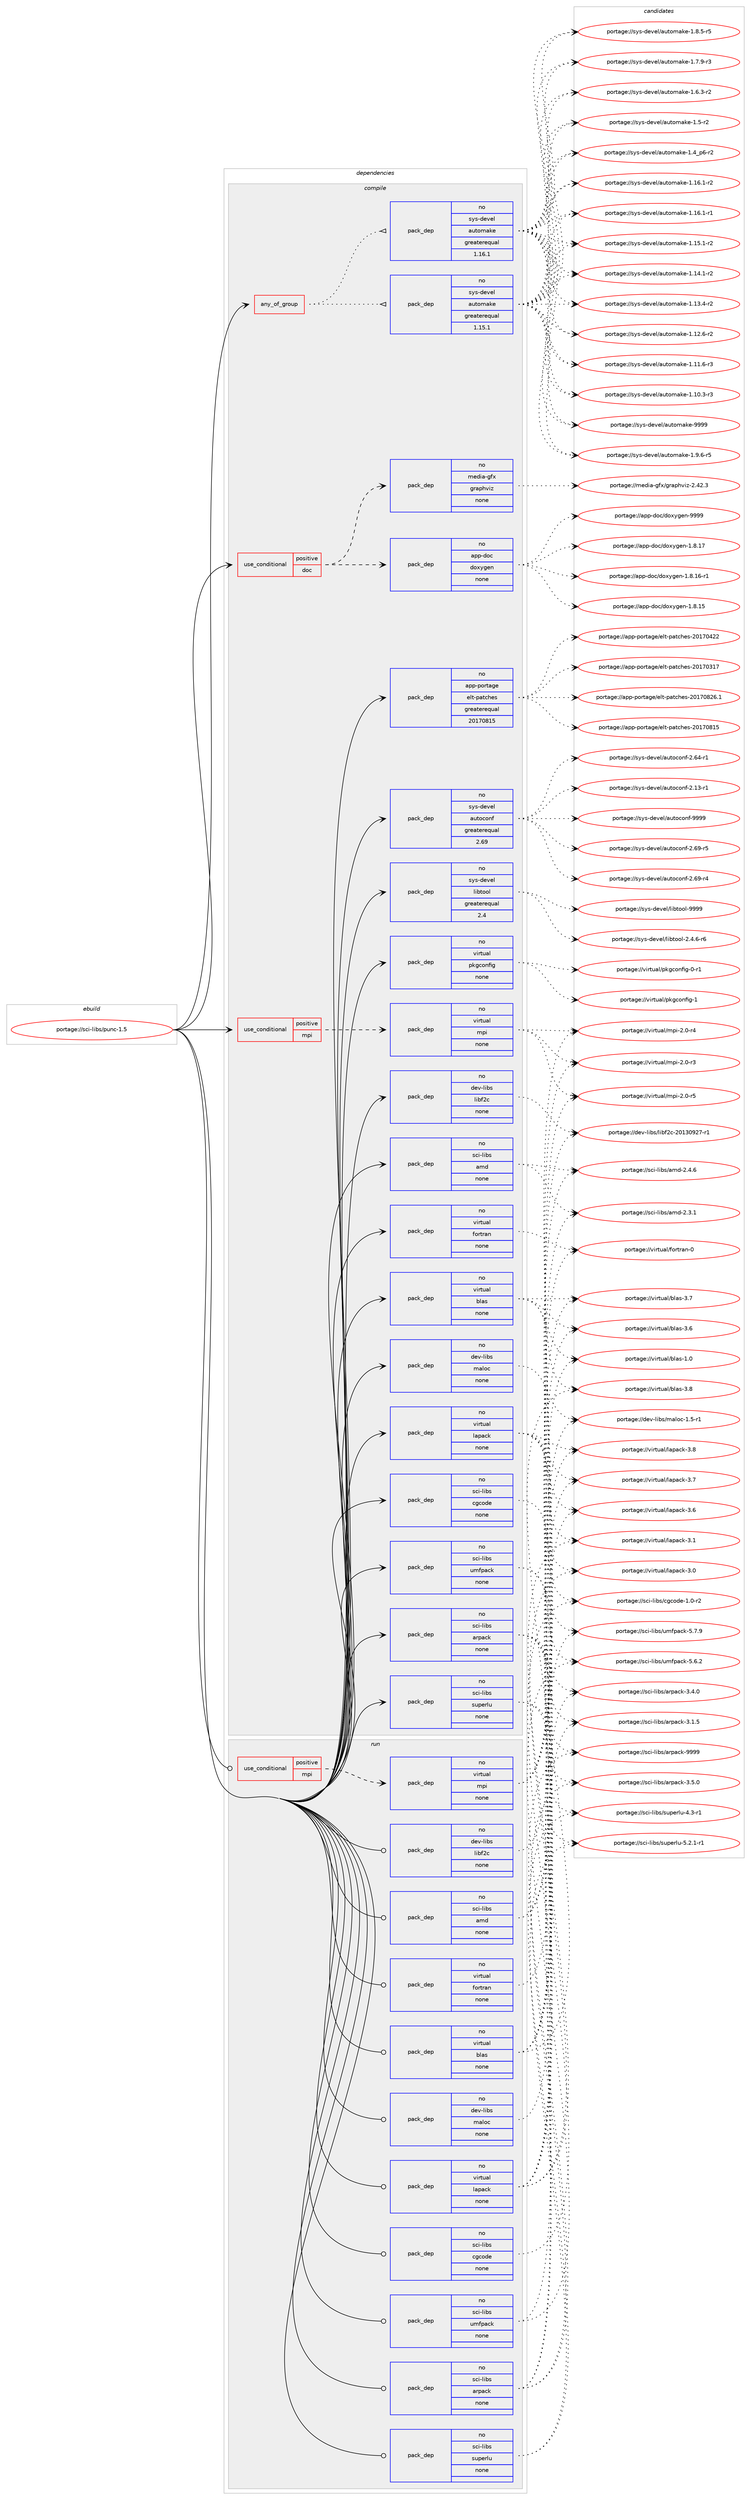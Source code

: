 digraph prolog {

# *************
# Graph options
# *************

newrank=true;
concentrate=true;
compound=true;
graph [rankdir=LR,fontname=Helvetica,fontsize=10,ranksep=1.5];#, ranksep=2.5, nodesep=0.2];
edge  [arrowhead=vee];
node  [fontname=Helvetica,fontsize=10];

# **********
# The ebuild
# **********

subgraph cluster_leftcol {
color=gray;
rank=same;
label=<<i>ebuild</i>>;
id [label="portage://sci-libs/punc-1.5", color=red, width=4, href="../sci-libs/punc-1.5.svg"];
}

# ****************
# The dependencies
# ****************

subgraph cluster_midcol {
color=gray;
label=<<i>dependencies</i>>;
subgraph cluster_compile {
fillcolor="#eeeeee";
style=filled;
label=<<i>compile</i>>;
subgraph any563 {
dependency23834 [label=<<TABLE BORDER="0" CELLBORDER="1" CELLSPACING="0" CELLPADDING="4"><TR><TD CELLPADDING="10">any_of_group</TD></TR></TABLE>>, shape=none, color=red];subgraph pack19268 {
dependency23835 [label=<<TABLE BORDER="0" CELLBORDER="1" CELLSPACING="0" CELLPADDING="4" WIDTH="220"><TR><TD ROWSPAN="6" CELLPADDING="30">pack_dep</TD></TR><TR><TD WIDTH="110">no</TD></TR><TR><TD>sys-devel</TD></TR><TR><TD>automake</TD></TR><TR><TD>greaterequal</TD></TR><TR><TD>1.16.1</TD></TR></TABLE>>, shape=none, color=blue];
}
dependency23834:e -> dependency23835:w [weight=20,style="dotted",arrowhead="oinv"];
subgraph pack19269 {
dependency23836 [label=<<TABLE BORDER="0" CELLBORDER="1" CELLSPACING="0" CELLPADDING="4" WIDTH="220"><TR><TD ROWSPAN="6" CELLPADDING="30">pack_dep</TD></TR><TR><TD WIDTH="110">no</TD></TR><TR><TD>sys-devel</TD></TR><TR><TD>automake</TD></TR><TR><TD>greaterequal</TD></TR><TR><TD>1.15.1</TD></TR></TABLE>>, shape=none, color=blue];
}
dependency23834:e -> dependency23836:w [weight=20,style="dotted",arrowhead="oinv"];
}
id:e -> dependency23834:w [weight=20,style="solid",arrowhead="vee"];
subgraph cond4001 {
dependency23837 [label=<<TABLE BORDER="0" CELLBORDER="1" CELLSPACING="0" CELLPADDING="4"><TR><TD ROWSPAN="3" CELLPADDING="10">use_conditional</TD></TR><TR><TD>positive</TD></TR><TR><TD>doc</TD></TR></TABLE>>, shape=none, color=red];
subgraph pack19270 {
dependency23838 [label=<<TABLE BORDER="0" CELLBORDER="1" CELLSPACING="0" CELLPADDING="4" WIDTH="220"><TR><TD ROWSPAN="6" CELLPADDING="30">pack_dep</TD></TR><TR><TD WIDTH="110">no</TD></TR><TR><TD>media-gfx</TD></TR><TR><TD>graphviz</TD></TR><TR><TD>none</TD></TR><TR><TD></TD></TR></TABLE>>, shape=none, color=blue];
}
dependency23837:e -> dependency23838:w [weight=20,style="dashed",arrowhead="vee"];
subgraph pack19271 {
dependency23839 [label=<<TABLE BORDER="0" CELLBORDER="1" CELLSPACING="0" CELLPADDING="4" WIDTH="220"><TR><TD ROWSPAN="6" CELLPADDING="30">pack_dep</TD></TR><TR><TD WIDTH="110">no</TD></TR><TR><TD>app-doc</TD></TR><TR><TD>doxygen</TD></TR><TR><TD>none</TD></TR><TR><TD></TD></TR></TABLE>>, shape=none, color=blue];
}
dependency23837:e -> dependency23839:w [weight=20,style="dashed",arrowhead="vee"];
}
id:e -> dependency23837:w [weight=20,style="solid",arrowhead="vee"];
subgraph cond4002 {
dependency23840 [label=<<TABLE BORDER="0" CELLBORDER="1" CELLSPACING="0" CELLPADDING="4"><TR><TD ROWSPAN="3" CELLPADDING="10">use_conditional</TD></TR><TR><TD>positive</TD></TR><TR><TD>mpi</TD></TR></TABLE>>, shape=none, color=red];
subgraph pack19272 {
dependency23841 [label=<<TABLE BORDER="0" CELLBORDER="1" CELLSPACING="0" CELLPADDING="4" WIDTH="220"><TR><TD ROWSPAN="6" CELLPADDING="30">pack_dep</TD></TR><TR><TD WIDTH="110">no</TD></TR><TR><TD>virtual</TD></TR><TR><TD>mpi</TD></TR><TR><TD>none</TD></TR><TR><TD></TD></TR></TABLE>>, shape=none, color=blue];
}
dependency23840:e -> dependency23841:w [weight=20,style="dashed",arrowhead="vee"];
}
id:e -> dependency23840:w [weight=20,style="solid",arrowhead="vee"];
subgraph pack19273 {
dependency23842 [label=<<TABLE BORDER="0" CELLBORDER="1" CELLSPACING="0" CELLPADDING="4" WIDTH="220"><TR><TD ROWSPAN="6" CELLPADDING="30">pack_dep</TD></TR><TR><TD WIDTH="110">no</TD></TR><TR><TD>app-portage</TD></TR><TR><TD>elt-patches</TD></TR><TR><TD>greaterequal</TD></TR><TR><TD>20170815</TD></TR></TABLE>>, shape=none, color=blue];
}
id:e -> dependency23842:w [weight=20,style="solid",arrowhead="vee"];
subgraph pack19274 {
dependency23843 [label=<<TABLE BORDER="0" CELLBORDER="1" CELLSPACING="0" CELLPADDING="4" WIDTH="220"><TR><TD ROWSPAN="6" CELLPADDING="30">pack_dep</TD></TR><TR><TD WIDTH="110">no</TD></TR><TR><TD>dev-libs</TD></TR><TR><TD>libf2c</TD></TR><TR><TD>none</TD></TR><TR><TD></TD></TR></TABLE>>, shape=none, color=blue];
}
id:e -> dependency23843:w [weight=20,style="solid",arrowhead="vee"];
subgraph pack19275 {
dependency23844 [label=<<TABLE BORDER="0" CELLBORDER="1" CELLSPACING="0" CELLPADDING="4" WIDTH="220"><TR><TD ROWSPAN="6" CELLPADDING="30">pack_dep</TD></TR><TR><TD WIDTH="110">no</TD></TR><TR><TD>dev-libs</TD></TR><TR><TD>maloc</TD></TR><TR><TD>none</TD></TR><TR><TD></TD></TR></TABLE>>, shape=none, color=blue];
}
id:e -> dependency23844:w [weight=20,style="solid",arrowhead="vee"];
subgraph pack19276 {
dependency23845 [label=<<TABLE BORDER="0" CELLBORDER="1" CELLSPACING="0" CELLPADDING="4" WIDTH="220"><TR><TD ROWSPAN="6" CELLPADDING="30">pack_dep</TD></TR><TR><TD WIDTH="110">no</TD></TR><TR><TD>sci-libs</TD></TR><TR><TD>amd</TD></TR><TR><TD>none</TD></TR><TR><TD></TD></TR></TABLE>>, shape=none, color=blue];
}
id:e -> dependency23845:w [weight=20,style="solid",arrowhead="vee"];
subgraph pack19277 {
dependency23846 [label=<<TABLE BORDER="0" CELLBORDER="1" CELLSPACING="0" CELLPADDING="4" WIDTH="220"><TR><TD ROWSPAN="6" CELLPADDING="30">pack_dep</TD></TR><TR><TD WIDTH="110">no</TD></TR><TR><TD>sci-libs</TD></TR><TR><TD>arpack</TD></TR><TR><TD>none</TD></TR><TR><TD></TD></TR></TABLE>>, shape=none, color=blue];
}
id:e -> dependency23846:w [weight=20,style="solid",arrowhead="vee"];
subgraph pack19278 {
dependency23847 [label=<<TABLE BORDER="0" CELLBORDER="1" CELLSPACING="0" CELLPADDING="4" WIDTH="220"><TR><TD ROWSPAN="6" CELLPADDING="30">pack_dep</TD></TR><TR><TD WIDTH="110">no</TD></TR><TR><TD>sci-libs</TD></TR><TR><TD>cgcode</TD></TR><TR><TD>none</TD></TR><TR><TD></TD></TR></TABLE>>, shape=none, color=blue];
}
id:e -> dependency23847:w [weight=20,style="solid",arrowhead="vee"];
subgraph pack19279 {
dependency23848 [label=<<TABLE BORDER="0" CELLBORDER="1" CELLSPACING="0" CELLPADDING="4" WIDTH="220"><TR><TD ROWSPAN="6" CELLPADDING="30">pack_dep</TD></TR><TR><TD WIDTH="110">no</TD></TR><TR><TD>sci-libs</TD></TR><TR><TD>superlu</TD></TR><TR><TD>none</TD></TR><TR><TD></TD></TR></TABLE>>, shape=none, color=blue];
}
id:e -> dependency23848:w [weight=20,style="solid",arrowhead="vee"];
subgraph pack19280 {
dependency23849 [label=<<TABLE BORDER="0" CELLBORDER="1" CELLSPACING="0" CELLPADDING="4" WIDTH="220"><TR><TD ROWSPAN="6" CELLPADDING="30">pack_dep</TD></TR><TR><TD WIDTH="110">no</TD></TR><TR><TD>sci-libs</TD></TR><TR><TD>umfpack</TD></TR><TR><TD>none</TD></TR><TR><TD></TD></TR></TABLE>>, shape=none, color=blue];
}
id:e -> dependency23849:w [weight=20,style="solid",arrowhead="vee"];
subgraph pack19281 {
dependency23850 [label=<<TABLE BORDER="0" CELLBORDER="1" CELLSPACING="0" CELLPADDING="4" WIDTH="220"><TR><TD ROWSPAN="6" CELLPADDING="30">pack_dep</TD></TR><TR><TD WIDTH="110">no</TD></TR><TR><TD>sys-devel</TD></TR><TR><TD>autoconf</TD></TR><TR><TD>greaterequal</TD></TR><TR><TD>2.69</TD></TR></TABLE>>, shape=none, color=blue];
}
id:e -> dependency23850:w [weight=20,style="solid",arrowhead="vee"];
subgraph pack19282 {
dependency23851 [label=<<TABLE BORDER="0" CELLBORDER="1" CELLSPACING="0" CELLPADDING="4" WIDTH="220"><TR><TD ROWSPAN="6" CELLPADDING="30">pack_dep</TD></TR><TR><TD WIDTH="110">no</TD></TR><TR><TD>sys-devel</TD></TR><TR><TD>libtool</TD></TR><TR><TD>greaterequal</TD></TR><TR><TD>2.4</TD></TR></TABLE>>, shape=none, color=blue];
}
id:e -> dependency23851:w [weight=20,style="solid",arrowhead="vee"];
subgraph pack19283 {
dependency23852 [label=<<TABLE BORDER="0" CELLBORDER="1" CELLSPACING="0" CELLPADDING="4" WIDTH="220"><TR><TD ROWSPAN="6" CELLPADDING="30">pack_dep</TD></TR><TR><TD WIDTH="110">no</TD></TR><TR><TD>virtual</TD></TR><TR><TD>blas</TD></TR><TR><TD>none</TD></TR><TR><TD></TD></TR></TABLE>>, shape=none, color=blue];
}
id:e -> dependency23852:w [weight=20,style="solid",arrowhead="vee"];
subgraph pack19284 {
dependency23853 [label=<<TABLE BORDER="0" CELLBORDER="1" CELLSPACING="0" CELLPADDING="4" WIDTH="220"><TR><TD ROWSPAN="6" CELLPADDING="30">pack_dep</TD></TR><TR><TD WIDTH="110">no</TD></TR><TR><TD>virtual</TD></TR><TR><TD>fortran</TD></TR><TR><TD>none</TD></TR><TR><TD></TD></TR></TABLE>>, shape=none, color=blue];
}
id:e -> dependency23853:w [weight=20,style="solid",arrowhead="vee"];
subgraph pack19285 {
dependency23854 [label=<<TABLE BORDER="0" CELLBORDER="1" CELLSPACING="0" CELLPADDING="4" WIDTH="220"><TR><TD ROWSPAN="6" CELLPADDING="30">pack_dep</TD></TR><TR><TD WIDTH="110">no</TD></TR><TR><TD>virtual</TD></TR><TR><TD>lapack</TD></TR><TR><TD>none</TD></TR><TR><TD></TD></TR></TABLE>>, shape=none, color=blue];
}
id:e -> dependency23854:w [weight=20,style="solid",arrowhead="vee"];
subgraph pack19286 {
dependency23855 [label=<<TABLE BORDER="0" CELLBORDER="1" CELLSPACING="0" CELLPADDING="4" WIDTH="220"><TR><TD ROWSPAN="6" CELLPADDING="30">pack_dep</TD></TR><TR><TD WIDTH="110">no</TD></TR><TR><TD>virtual</TD></TR><TR><TD>pkgconfig</TD></TR><TR><TD>none</TD></TR><TR><TD></TD></TR></TABLE>>, shape=none, color=blue];
}
id:e -> dependency23855:w [weight=20,style="solid",arrowhead="vee"];
}
subgraph cluster_compileandrun {
fillcolor="#eeeeee";
style=filled;
label=<<i>compile and run</i>>;
}
subgraph cluster_run {
fillcolor="#eeeeee";
style=filled;
label=<<i>run</i>>;
subgraph cond4003 {
dependency23856 [label=<<TABLE BORDER="0" CELLBORDER="1" CELLSPACING="0" CELLPADDING="4"><TR><TD ROWSPAN="3" CELLPADDING="10">use_conditional</TD></TR><TR><TD>positive</TD></TR><TR><TD>mpi</TD></TR></TABLE>>, shape=none, color=red];
subgraph pack19287 {
dependency23857 [label=<<TABLE BORDER="0" CELLBORDER="1" CELLSPACING="0" CELLPADDING="4" WIDTH="220"><TR><TD ROWSPAN="6" CELLPADDING="30">pack_dep</TD></TR><TR><TD WIDTH="110">no</TD></TR><TR><TD>virtual</TD></TR><TR><TD>mpi</TD></TR><TR><TD>none</TD></TR><TR><TD></TD></TR></TABLE>>, shape=none, color=blue];
}
dependency23856:e -> dependency23857:w [weight=20,style="dashed",arrowhead="vee"];
}
id:e -> dependency23856:w [weight=20,style="solid",arrowhead="odot"];
subgraph pack19288 {
dependency23858 [label=<<TABLE BORDER="0" CELLBORDER="1" CELLSPACING="0" CELLPADDING="4" WIDTH="220"><TR><TD ROWSPAN="6" CELLPADDING="30">pack_dep</TD></TR><TR><TD WIDTH="110">no</TD></TR><TR><TD>dev-libs</TD></TR><TR><TD>libf2c</TD></TR><TR><TD>none</TD></TR><TR><TD></TD></TR></TABLE>>, shape=none, color=blue];
}
id:e -> dependency23858:w [weight=20,style="solid",arrowhead="odot"];
subgraph pack19289 {
dependency23859 [label=<<TABLE BORDER="0" CELLBORDER="1" CELLSPACING="0" CELLPADDING="4" WIDTH="220"><TR><TD ROWSPAN="6" CELLPADDING="30">pack_dep</TD></TR><TR><TD WIDTH="110">no</TD></TR><TR><TD>dev-libs</TD></TR><TR><TD>maloc</TD></TR><TR><TD>none</TD></TR><TR><TD></TD></TR></TABLE>>, shape=none, color=blue];
}
id:e -> dependency23859:w [weight=20,style="solid",arrowhead="odot"];
subgraph pack19290 {
dependency23860 [label=<<TABLE BORDER="0" CELLBORDER="1" CELLSPACING="0" CELLPADDING="4" WIDTH="220"><TR><TD ROWSPAN="6" CELLPADDING="30">pack_dep</TD></TR><TR><TD WIDTH="110">no</TD></TR><TR><TD>sci-libs</TD></TR><TR><TD>amd</TD></TR><TR><TD>none</TD></TR><TR><TD></TD></TR></TABLE>>, shape=none, color=blue];
}
id:e -> dependency23860:w [weight=20,style="solid",arrowhead="odot"];
subgraph pack19291 {
dependency23861 [label=<<TABLE BORDER="0" CELLBORDER="1" CELLSPACING="0" CELLPADDING="4" WIDTH="220"><TR><TD ROWSPAN="6" CELLPADDING="30">pack_dep</TD></TR><TR><TD WIDTH="110">no</TD></TR><TR><TD>sci-libs</TD></TR><TR><TD>arpack</TD></TR><TR><TD>none</TD></TR><TR><TD></TD></TR></TABLE>>, shape=none, color=blue];
}
id:e -> dependency23861:w [weight=20,style="solid",arrowhead="odot"];
subgraph pack19292 {
dependency23862 [label=<<TABLE BORDER="0" CELLBORDER="1" CELLSPACING="0" CELLPADDING="4" WIDTH="220"><TR><TD ROWSPAN="6" CELLPADDING="30">pack_dep</TD></TR><TR><TD WIDTH="110">no</TD></TR><TR><TD>sci-libs</TD></TR><TR><TD>cgcode</TD></TR><TR><TD>none</TD></TR><TR><TD></TD></TR></TABLE>>, shape=none, color=blue];
}
id:e -> dependency23862:w [weight=20,style="solid",arrowhead="odot"];
subgraph pack19293 {
dependency23863 [label=<<TABLE BORDER="0" CELLBORDER="1" CELLSPACING="0" CELLPADDING="4" WIDTH="220"><TR><TD ROWSPAN="6" CELLPADDING="30">pack_dep</TD></TR><TR><TD WIDTH="110">no</TD></TR><TR><TD>sci-libs</TD></TR><TR><TD>superlu</TD></TR><TR><TD>none</TD></TR><TR><TD></TD></TR></TABLE>>, shape=none, color=blue];
}
id:e -> dependency23863:w [weight=20,style="solid",arrowhead="odot"];
subgraph pack19294 {
dependency23864 [label=<<TABLE BORDER="0" CELLBORDER="1" CELLSPACING="0" CELLPADDING="4" WIDTH="220"><TR><TD ROWSPAN="6" CELLPADDING="30">pack_dep</TD></TR><TR><TD WIDTH="110">no</TD></TR><TR><TD>sci-libs</TD></TR><TR><TD>umfpack</TD></TR><TR><TD>none</TD></TR><TR><TD></TD></TR></TABLE>>, shape=none, color=blue];
}
id:e -> dependency23864:w [weight=20,style="solid",arrowhead="odot"];
subgraph pack19295 {
dependency23865 [label=<<TABLE BORDER="0" CELLBORDER="1" CELLSPACING="0" CELLPADDING="4" WIDTH="220"><TR><TD ROWSPAN="6" CELLPADDING="30">pack_dep</TD></TR><TR><TD WIDTH="110">no</TD></TR><TR><TD>virtual</TD></TR><TR><TD>blas</TD></TR><TR><TD>none</TD></TR><TR><TD></TD></TR></TABLE>>, shape=none, color=blue];
}
id:e -> dependency23865:w [weight=20,style="solid",arrowhead="odot"];
subgraph pack19296 {
dependency23866 [label=<<TABLE BORDER="0" CELLBORDER="1" CELLSPACING="0" CELLPADDING="4" WIDTH="220"><TR><TD ROWSPAN="6" CELLPADDING="30">pack_dep</TD></TR><TR><TD WIDTH="110">no</TD></TR><TR><TD>virtual</TD></TR><TR><TD>fortran</TD></TR><TR><TD>none</TD></TR><TR><TD></TD></TR></TABLE>>, shape=none, color=blue];
}
id:e -> dependency23866:w [weight=20,style="solid",arrowhead="odot"];
subgraph pack19297 {
dependency23867 [label=<<TABLE BORDER="0" CELLBORDER="1" CELLSPACING="0" CELLPADDING="4" WIDTH="220"><TR><TD ROWSPAN="6" CELLPADDING="30">pack_dep</TD></TR><TR><TD WIDTH="110">no</TD></TR><TR><TD>virtual</TD></TR><TR><TD>lapack</TD></TR><TR><TD>none</TD></TR><TR><TD></TD></TR></TABLE>>, shape=none, color=blue];
}
id:e -> dependency23867:w [weight=20,style="solid",arrowhead="odot"];
}
}

# **************
# The candidates
# **************

subgraph cluster_choices {
rank=same;
color=gray;
label=<<i>candidates</i>>;

subgraph choice19268 {
color=black;
nodesep=1;
choice115121115451001011181011084797117116111109971071014557575757 [label="portage://sys-devel/automake-9999", color=red, width=4,href="../sys-devel/automake-9999.svg"];
choice115121115451001011181011084797117116111109971071014549465746544511453 [label="portage://sys-devel/automake-1.9.6-r5", color=red, width=4,href="../sys-devel/automake-1.9.6-r5.svg"];
choice115121115451001011181011084797117116111109971071014549465646534511453 [label="portage://sys-devel/automake-1.8.5-r5", color=red, width=4,href="../sys-devel/automake-1.8.5-r5.svg"];
choice115121115451001011181011084797117116111109971071014549465546574511451 [label="portage://sys-devel/automake-1.7.9-r3", color=red, width=4,href="../sys-devel/automake-1.7.9-r3.svg"];
choice115121115451001011181011084797117116111109971071014549465446514511450 [label="portage://sys-devel/automake-1.6.3-r2", color=red, width=4,href="../sys-devel/automake-1.6.3-r2.svg"];
choice11512111545100101118101108479711711611110997107101454946534511450 [label="portage://sys-devel/automake-1.5-r2", color=red, width=4,href="../sys-devel/automake-1.5-r2.svg"];
choice115121115451001011181011084797117116111109971071014549465295112544511450 [label="portage://sys-devel/automake-1.4_p6-r2", color=red, width=4,href="../sys-devel/automake-1.4_p6-r2.svg"];
choice11512111545100101118101108479711711611110997107101454946495446494511450 [label="portage://sys-devel/automake-1.16.1-r2", color=red, width=4,href="../sys-devel/automake-1.16.1-r2.svg"];
choice11512111545100101118101108479711711611110997107101454946495446494511449 [label="portage://sys-devel/automake-1.16.1-r1", color=red, width=4,href="../sys-devel/automake-1.16.1-r1.svg"];
choice11512111545100101118101108479711711611110997107101454946495346494511450 [label="portage://sys-devel/automake-1.15.1-r2", color=red, width=4,href="../sys-devel/automake-1.15.1-r2.svg"];
choice11512111545100101118101108479711711611110997107101454946495246494511450 [label="portage://sys-devel/automake-1.14.1-r2", color=red, width=4,href="../sys-devel/automake-1.14.1-r2.svg"];
choice11512111545100101118101108479711711611110997107101454946495146524511450 [label="portage://sys-devel/automake-1.13.4-r2", color=red, width=4,href="../sys-devel/automake-1.13.4-r2.svg"];
choice11512111545100101118101108479711711611110997107101454946495046544511450 [label="portage://sys-devel/automake-1.12.6-r2", color=red, width=4,href="../sys-devel/automake-1.12.6-r2.svg"];
choice11512111545100101118101108479711711611110997107101454946494946544511451 [label="portage://sys-devel/automake-1.11.6-r3", color=red, width=4,href="../sys-devel/automake-1.11.6-r3.svg"];
choice11512111545100101118101108479711711611110997107101454946494846514511451 [label="portage://sys-devel/automake-1.10.3-r3", color=red, width=4,href="../sys-devel/automake-1.10.3-r3.svg"];
dependency23835:e -> choice115121115451001011181011084797117116111109971071014557575757:w [style=dotted,weight="100"];
dependency23835:e -> choice115121115451001011181011084797117116111109971071014549465746544511453:w [style=dotted,weight="100"];
dependency23835:e -> choice115121115451001011181011084797117116111109971071014549465646534511453:w [style=dotted,weight="100"];
dependency23835:e -> choice115121115451001011181011084797117116111109971071014549465546574511451:w [style=dotted,weight="100"];
dependency23835:e -> choice115121115451001011181011084797117116111109971071014549465446514511450:w [style=dotted,weight="100"];
dependency23835:e -> choice11512111545100101118101108479711711611110997107101454946534511450:w [style=dotted,weight="100"];
dependency23835:e -> choice115121115451001011181011084797117116111109971071014549465295112544511450:w [style=dotted,weight="100"];
dependency23835:e -> choice11512111545100101118101108479711711611110997107101454946495446494511450:w [style=dotted,weight="100"];
dependency23835:e -> choice11512111545100101118101108479711711611110997107101454946495446494511449:w [style=dotted,weight="100"];
dependency23835:e -> choice11512111545100101118101108479711711611110997107101454946495346494511450:w [style=dotted,weight="100"];
dependency23835:e -> choice11512111545100101118101108479711711611110997107101454946495246494511450:w [style=dotted,weight="100"];
dependency23835:e -> choice11512111545100101118101108479711711611110997107101454946495146524511450:w [style=dotted,weight="100"];
dependency23835:e -> choice11512111545100101118101108479711711611110997107101454946495046544511450:w [style=dotted,weight="100"];
dependency23835:e -> choice11512111545100101118101108479711711611110997107101454946494946544511451:w [style=dotted,weight="100"];
dependency23835:e -> choice11512111545100101118101108479711711611110997107101454946494846514511451:w [style=dotted,weight="100"];
}
subgraph choice19269 {
color=black;
nodesep=1;
choice115121115451001011181011084797117116111109971071014557575757 [label="portage://sys-devel/automake-9999", color=red, width=4,href="../sys-devel/automake-9999.svg"];
choice115121115451001011181011084797117116111109971071014549465746544511453 [label="portage://sys-devel/automake-1.9.6-r5", color=red, width=4,href="../sys-devel/automake-1.9.6-r5.svg"];
choice115121115451001011181011084797117116111109971071014549465646534511453 [label="portage://sys-devel/automake-1.8.5-r5", color=red, width=4,href="../sys-devel/automake-1.8.5-r5.svg"];
choice115121115451001011181011084797117116111109971071014549465546574511451 [label="portage://sys-devel/automake-1.7.9-r3", color=red, width=4,href="../sys-devel/automake-1.7.9-r3.svg"];
choice115121115451001011181011084797117116111109971071014549465446514511450 [label="portage://sys-devel/automake-1.6.3-r2", color=red, width=4,href="../sys-devel/automake-1.6.3-r2.svg"];
choice11512111545100101118101108479711711611110997107101454946534511450 [label="portage://sys-devel/automake-1.5-r2", color=red, width=4,href="../sys-devel/automake-1.5-r2.svg"];
choice115121115451001011181011084797117116111109971071014549465295112544511450 [label="portage://sys-devel/automake-1.4_p6-r2", color=red, width=4,href="../sys-devel/automake-1.4_p6-r2.svg"];
choice11512111545100101118101108479711711611110997107101454946495446494511450 [label="portage://sys-devel/automake-1.16.1-r2", color=red, width=4,href="../sys-devel/automake-1.16.1-r2.svg"];
choice11512111545100101118101108479711711611110997107101454946495446494511449 [label="portage://sys-devel/automake-1.16.1-r1", color=red, width=4,href="../sys-devel/automake-1.16.1-r1.svg"];
choice11512111545100101118101108479711711611110997107101454946495346494511450 [label="portage://sys-devel/automake-1.15.1-r2", color=red, width=4,href="../sys-devel/automake-1.15.1-r2.svg"];
choice11512111545100101118101108479711711611110997107101454946495246494511450 [label="portage://sys-devel/automake-1.14.1-r2", color=red, width=4,href="../sys-devel/automake-1.14.1-r2.svg"];
choice11512111545100101118101108479711711611110997107101454946495146524511450 [label="portage://sys-devel/automake-1.13.4-r2", color=red, width=4,href="../sys-devel/automake-1.13.4-r2.svg"];
choice11512111545100101118101108479711711611110997107101454946495046544511450 [label="portage://sys-devel/automake-1.12.6-r2", color=red, width=4,href="../sys-devel/automake-1.12.6-r2.svg"];
choice11512111545100101118101108479711711611110997107101454946494946544511451 [label="portage://sys-devel/automake-1.11.6-r3", color=red, width=4,href="../sys-devel/automake-1.11.6-r3.svg"];
choice11512111545100101118101108479711711611110997107101454946494846514511451 [label="portage://sys-devel/automake-1.10.3-r3", color=red, width=4,href="../sys-devel/automake-1.10.3-r3.svg"];
dependency23836:e -> choice115121115451001011181011084797117116111109971071014557575757:w [style=dotted,weight="100"];
dependency23836:e -> choice115121115451001011181011084797117116111109971071014549465746544511453:w [style=dotted,weight="100"];
dependency23836:e -> choice115121115451001011181011084797117116111109971071014549465646534511453:w [style=dotted,weight="100"];
dependency23836:e -> choice115121115451001011181011084797117116111109971071014549465546574511451:w [style=dotted,weight="100"];
dependency23836:e -> choice115121115451001011181011084797117116111109971071014549465446514511450:w [style=dotted,weight="100"];
dependency23836:e -> choice11512111545100101118101108479711711611110997107101454946534511450:w [style=dotted,weight="100"];
dependency23836:e -> choice115121115451001011181011084797117116111109971071014549465295112544511450:w [style=dotted,weight="100"];
dependency23836:e -> choice11512111545100101118101108479711711611110997107101454946495446494511450:w [style=dotted,weight="100"];
dependency23836:e -> choice11512111545100101118101108479711711611110997107101454946495446494511449:w [style=dotted,weight="100"];
dependency23836:e -> choice11512111545100101118101108479711711611110997107101454946495346494511450:w [style=dotted,weight="100"];
dependency23836:e -> choice11512111545100101118101108479711711611110997107101454946495246494511450:w [style=dotted,weight="100"];
dependency23836:e -> choice11512111545100101118101108479711711611110997107101454946495146524511450:w [style=dotted,weight="100"];
dependency23836:e -> choice11512111545100101118101108479711711611110997107101454946495046544511450:w [style=dotted,weight="100"];
dependency23836:e -> choice11512111545100101118101108479711711611110997107101454946494946544511451:w [style=dotted,weight="100"];
dependency23836:e -> choice11512111545100101118101108479711711611110997107101454946494846514511451:w [style=dotted,weight="100"];
}
subgraph choice19270 {
color=black;
nodesep=1;
choice1091011001059745103102120471031149711210411810512245504652504651 [label="portage://media-gfx/graphviz-2.42.3", color=red, width=4,href="../media-gfx/graphviz-2.42.3.svg"];
dependency23838:e -> choice1091011001059745103102120471031149711210411810512245504652504651:w [style=dotted,weight="100"];
}
subgraph choice19271 {
color=black;
nodesep=1;
choice971121124510011199471001111201211031011104557575757 [label="portage://app-doc/doxygen-9999", color=red, width=4,href="../app-doc/doxygen-9999.svg"];
choice9711211245100111994710011112012110310111045494656464955 [label="portage://app-doc/doxygen-1.8.17", color=red, width=4,href="../app-doc/doxygen-1.8.17.svg"];
choice97112112451001119947100111120121103101110454946564649544511449 [label="portage://app-doc/doxygen-1.8.16-r1", color=red, width=4,href="../app-doc/doxygen-1.8.16-r1.svg"];
choice9711211245100111994710011112012110310111045494656464953 [label="portage://app-doc/doxygen-1.8.15", color=red, width=4,href="../app-doc/doxygen-1.8.15.svg"];
dependency23839:e -> choice971121124510011199471001111201211031011104557575757:w [style=dotted,weight="100"];
dependency23839:e -> choice9711211245100111994710011112012110310111045494656464955:w [style=dotted,weight="100"];
dependency23839:e -> choice97112112451001119947100111120121103101110454946564649544511449:w [style=dotted,weight="100"];
dependency23839:e -> choice9711211245100111994710011112012110310111045494656464953:w [style=dotted,weight="100"];
}
subgraph choice19272 {
color=black;
nodesep=1;
choice1181051141161179710847109112105455046484511453 [label="portage://virtual/mpi-2.0-r5", color=red, width=4,href="../virtual/mpi-2.0-r5.svg"];
choice1181051141161179710847109112105455046484511452 [label="portage://virtual/mpi-2.0-r4", color=red, width=4,href="../virtual/mpi-2.0-r4.svg"];
choice1181051141161179710847109112105455046484511451 [label="portage://virtual/mpi-2.0-r3", color=red, width=4,href="../virtual/mpi-2.0-r3.svg"];
dependency23841:e -> choice1181051141161179710847109112105455046484511453:w [style=dotted,weight="100"];
dependency23841:e -> choice1181051141161179710847109112105455046484511452:w [style=dotted,weight="100"];
dependency23841:e -> choice1181051141161179710847109112105455046484511451:w [style=dotted,weight="100"];
}
subgraph choice19273 {
color=black;
nodesep=1;
choice971121124511211111411697103101471011081164511297116991041011154550484955485650544649 [label="portage://app-portage/elt-patches-20170826.1", color=red, width=4,href="../app-portage/elt-patches-20170826.1.svg"];
choice97112112451121111141169710310147101108116451129711699104101115455048495548564953 [label="portage://app-portage/elt-patches-20170815", color=red, width=4,href="../app-portage/elt-patches-20170815.svg"];
choice97112112451121111141169710310147101108116451129711699104101115455048495548525050 [label="portage://app-portage/elt-patches-20170422", color=red, width=4,href="../app-portage/elt-patches-20170422.svg"];
choice97112112451121111141169710310147101108116451129711699104101115455048495548514955 [label="portage://app-portage/elt-patches-20170317", color=red, width=4,href="../app-portage/elt-patches-20170317.svg"];
dependency23842:e -> choice971121124511211111411697103101471011081164511297116991041011154550484955485650544649:w [style=dotted,weight="100"];
dependency23842:e -> choice97112112451121111141169710310147101108116451129711699104101115455048495548564953:w [style=dotted,weight="100"];
dependency23842:e -> choice97112112451121111141169710310147101108116451129711699104101115455048495548525050:w [style=dotted,weight="100"];
dependency23842:e -> choice97112112451121111141169710310147101108116451129711699104101115455048495548514955:w [style=dotted,weight="100"];
}
subgraph choice19274 {
color=black;
nodesep=1;
choice1001011184510810598115471081059810250994550484951485750554511449 [label="portage://dev-libs/libf2c-20130927-r1", color=red, width=4,href="../dev-libs/libf2c-20130927-r1.svg"];
dependency23843:e -> choice1001011184510810598115471081059810250994550484951485750554511449:w [style=dotted,weight="100"];
}
subgraph choice19275 {
color=black;
nodesep=1;
choice1001011184510810598115471099710811199454946534511449 [label="portage://dev-libs/maloc-1.5-r1", color=red, width=4,href="../dev-libs/maloc-1.5-r1.svg"];
dependency23844:e -> choice1001011184510810598115471099710811199454946534511449:w [style=dotted,weight="100"];
}
subgraph choice19276 {
color=black;
nodesep=1;
choice1159910545108105981154797109100455046524654 [label="portage://sci-libs/amd-2.4.6", color=red, width=4,href="../sci-libs/amd-2.4.6.svg"];
choice1159910545108105981154797109100455046514649 [label="portage://sci-libs/amd-2.3.1", color=red, width=4,href="../sci-libs/amd-2.3.1.svg"];
dependency23845:e -> choice1159910545108105981154797109100455046524654:w [style=dotted,weight="100"];
dependency23845:e -> choice1159910545108105981154797109100455046514649:w [style=dotted,weight="100"];
}
subgraph choice19277 {
color=black;
nodesep=1;
choice115991054510810598115479711411297991074557575757 [label="portage://sci-libs/arpack-9999", color=red, width=4,href="../sci-libs/arpack-9999.svg"];
choice11599105451081059811547971141129799107455146534648 [label="portage://sci-libs/arpack-3.5.0", color=red, width=4,href="../sci-libs/arpack-3.5.0.svg"];
choice11599105451081059811547971141129799107455146524648 [label="portage://sci-libs/arpack-3.4.0", color=red, width=4,href="../sci-libs/arpack-3.4.0.svg"];
choice11599105451081059811547971141129799107455146494653 [label="portage://sci-libs/arpack-3.1.5", color=red, width=4,href="../sci-libs/arpack-3.1.5.svg"];
dependency23846:e -> choice115991054510810598115479711411297991074557575757:w [style=dotted,weight="100"];
dependency23846:e -> choice11599105451081059811547971141129799107455146534648:w [style=dotted,weight="100"];
dependency23846:e -> choice11599105451081059811547971141129799107455146524648:w [style=dotted,weight="100"];
dependency23846:e -> choice11599105451081059811547971141129799107455146494653:w [style=dotted,weight="100"];
}
subgraph choice19278 {
color=black;
nodesep=1;
choice115991054510810598115479910399111100101454946484511450 [label="portage://sci-libs/cgcode-1.0-r2", color=red, width=4,href="../sci-libs/cgcode-1.0-r2.svg"];
dependency23847:e -> choice115991054510810598115479910399111100101454946484511450:w [style=dotted,weight="100"];
}
subgraph choice19279 {
color=black;
nodesep=1;
choice115991054510810598115471151171121011141081174553465046494511449 [label="portage://sci-libs/superlu-5.2.1-r1", color=red, width=4,href="../sci-libs/superlu-5.2.1-r1.svg"];
choice11599105451081059811547115117112101114108117455246514511449 [label="portage://sci-libs/superlu-4.3-r1", color=red, width=4,href="../sci-libs/superlu-4.3-r1.svg"];
dependency23848:e -> choice115991054510810598115471151171121011141081174553465046494511449:w [style=dotted,weight="100"];
dependency23848:e -> choice11599105451081059811547115117112101114108117455246514511449:w [style=dotted,weight="100"];
}
subgraph choice19280 {
color=black;
nodesep=1;
choice115991054510810598115471171091021129799107455346554657 [label="portage://sci-libs/umfpack-5.7.9", color=red, width=4,href="../sci-libs/umfpack-5.7.9.svg"];
choice115991054510810598115471171091021129799107455346544650 [label="portage://sci-libs/umfpack-5.6.2", color=red, width=4,href="../sci-libs/umfpack-5.6.2.svg"];
dependency23849:e -> choice115991054510810598115471171091021129799107455346554657:w [style=dotted,weight="100"];
dependency23849:e -> choice115991054510810598115471171091021129799107455346544650:w [style=dotted,weight="100"];
}
subgraph choice19281 {
color=black;
nodesep=1;
choice115121115451001011181011084797117116111991111101024557575757 [label="portage://sys-devel/autoconf-9999", color=red, width=4,href="../sys-devel/autoconf-9999.svg"];
choice1151211154510010111810110847971171161119911111010245504654574511453 [label="portage://sys-devel/autoconf-2.69-r5", color=red, width=4,href="../sys-devel/autoconf-2.69-r5.svg"];
choice1151211154510010111810110847971171161119911111010245504654574511452 [label="portage://sys-devel/autoconf-2.69-r4", color=red, width=4,href="../sys-devel/autoconf-2.69-r4.svg"];
choice1151211154510010111810110847971171161119911111010245504654524511449 [label="portage://sys-devel/autoconf-2.64-r1", color=red, width=4,href="../sys-devel/autoconf-2.64-r1.svg"];
choice1151211154510010111810110847971171161119911111010245504649514511449 [label="portage://sys-devel/autoconf-2.13-r1", color=red, width=4,href="../sys-devel/autoconf-2.13-r1.svg"];
dependency23850:e -> choice115121115451001011181011084797117116111991111101024557575757:w [style=dotted,weight="100"];
dependency23850:e -> choice1151211154510010111810110847971171161119911111010245504654574511453:w [style=dotted,weight="100"];
dependency23850:e -> choice1151211154510010111810110847971171161119911111010245504654574511452:w [style=dotted,weight="100"];
dependency23850:e -> choice1151211154510010111810110847971171161119911111010245504654524511449:w [style=dotted,weight="100"];
dependency23850:e -> choice1151211154510010111810110847971171161119911111010245504649514511449:w [style=dotted,weight="100"];
}
subgraph choice19282 {
color=black;
nodesep=1;
choice1151211154510010111810110847108105981161111111084557575757 [label="portage://sys-devel/libtool-9999", color=red, width=4,href="../sys-devel/libtool-9999.svg"];
choice1151211154510010111810110847108105981161111111084550465246544511454 [label="portage://sys-devel/libtool-2.4.6-r6", color=red, width=4,href="../sys-devel/libtool-2.4.6-r6.svg"];
dependency23851:e -> choice1151211154510010111810110847108105981161111111084557575757:w [style=dotted,weight="100"];
dependency23851:e -> choice1151211154510010111810110847108105981161111111084550465246544511454:w [style=dotted,weight="100"];
}
subgraph choice19283 {
color=black;
nodesep=1;
choice1181051141161179710847981089711545514656 [label="portage://virtual/blas-3.8", color=red, width=4,href="../virtual/blas-3.8.svg"];
choice1181051141161179710847981089711545514655 [label="portage://virtual/blas-3.7", color=red, width=4,href="../virtual/blas-3.7.svg"];
choice1181051141161179710847981089711545514654 [label="portage://virtual/blas-3.6", color=red, width=4,href="../virtual/blas-3.6.svg"];
choice1181051141161179710847981089711545494648 [label="portage://virtual/blas-1.0", color=red, width=4,href="../virtual/blas-1.0.svg"];
dependency23852:e -> choice1181051141161179710847981089711545514656:w [style=dotted,weight="100"];
dependency23852:e -> choice1181051141161179710847981089711545514655:w [style=dotted,weight="100"];
dependency23852:e -> choice1181051141161179710847981089711545514654:w [style=dotted,weight="100"];
dependency23852:e -> choice1181051141161179710847981089711545494648:w [style=dotted,weight="100"];
}
subgraph choice19284 {
color=black;
nodesep=1;
choice1181051141161179710847102111114116114971104548 [label="portage://virtual/fortran-0", color=red, width=4,href="../virtual/fortran-0.svg"];
dependency23853:e -> choice1181051141161179710847102111114116114971104548:w [style=dotted,weight="100"];
}
subgraph choice19285 {
color=black;
nodesep=1;
choice118105114116117971084710897112979910745514656 [label="portage://virtual/lapack-3.8", color=red, width=4,href="../virtual/lapack-3.8.svg"];
choice118105114116117971084710897112979910745514655 [label="portage://virtual/lapack-3.7", color=red, width=4,href="../virtual/lapack-3.7.svg"];
choice118105114116117971084710897112979910745514654 [label="portage://virtual/lapack-3.6", color=red, width=4,href="../virtual/lapack-3.6.svg"];
choice118105114116117971084710897112979910745514649 [label="portage://virtual/lapack-3.1", color=red, width=4,href="../virtual/lapack-3.1.svg"];
choice118105114116117971084710897112979910745514648 [label="portage://virtual/lapack-3.0", color=red, width=4,href="../virtual/lapack-3.0.svg"];
dependency23854:e -> choice118105114116117971084710897112979910745514656:w [style=dotted,weight="100"];
dependency23854:e -> choice118105114116117971084710897112979910745514655:w [style=dotted,weight="100"];
dependency23854:e -> choice118105114116117971084710897112979910745514654:w [style=dotted,weight="100"];
dependency23854:e -> choice118105114116117971084710897112979910745514649:w [style=dotted,weight="100"];
dependency23854:e -> choice118105114116117971084710897112979910745514648:w [style=dotted,weight="100"];
}
subgraph choice19286 {
color=black;
nodesep=1;
choice1181051141161179710847112107103991111101021051034549 [label="portage://virtual/pkgconfig-1", color=red, width=4,href="../virtual/pkgconfig-1.svg"];
choice11810511411611797108471121071039911111010210510345484511449 [label="portage://virtual/pkgconfig-0-r1", color=red, width=4,href="../virtual/pkgconfig-0-r1.svg"];
dependency23855:e -> choice1181051141161179710847112107103991111101021051034549:w [style=dotted,weight="100"];
dependency23855:e -> choice11810511411611797108471121071039911111010210510345484511449:w [style=dotted,weight="100"];
}
subgraph choice19287 {
color=black;
nodesep=1;
choice1181051141161179710847109112105455046484511453 [label="portage://virtual/mpi-2.0-r5", color=red, width=4,href="../virtual/mpi-2.0-r5.svg"];
choice1181051141161179710847109112105455046484511452 [label="portage://virtual/mpi-2.0-r4", color=red, width=4,href="../virtual/mpi-2.0-r4.svg"];
choice1181051141161179710847109112105455046484511451 [label="portage://virtual/mpi-2.0-r3", color=red, width=4,href="../virtual/mpi-2.0-r3.svg"];
dependency23857:e -> choice1181051141161179710847109112105455046484511453:w [style=dotted,weight="100"];
dependency23857:e -> choice1181051141161179710847109112105455046484511452:w [style=dotted,weight="100"];
dependency23857:e -> choice1181051141161179710847109112105455046484511451:w [style=dotted,weight="100"];
}
subgraph choice19288 {
color=black;
nodesep=1;
choice1001011184510810598115471081059810250994550484951485750554511449 [label="portage://dev-libs/libf2c-20130927-r1", color=red, width=4,href="../dev-libs/libf2c-20130927-r1.svg"];
dependency23858:e -> choice1001011184510810598115471081059810250994550484951485750554511449:w [style=dotted,weight="100"];
}
subgraph choice19289 {
color=black;
nodesep=1;
choice1001011184510810598115471099710811199454946534511449 [label="portage://dev-libs/maloc-1.5-r1", color=red, width=4,href="../dev-libs/maloc-1.5-r1.svg"];
dependency23859:e -> choice1001011184510810598115471099710811199454946534511449:w [style=dotted,weight="100"];
}
subgraph choice19290 {
color=black;
nodesep=1;
choice1159910545108105981154797109100455046524654 [label="portage://sci-libs/amd-2.4.6", color=red, width=4,href="../sci-libs/amd-2.4.6.svg"];
choice1159910545108105981154797109100455046514649 [label="portage://sci-libs/amd-2.3.1", color=red, width=4,href="../sci-libs/amd-2.3.1.svg"];
dependency23860:e -> choice1159910545108105981154797109100455046524654:w [style=dotted,weight="100"];
dependency23860:e -> choice1159910545108105981154797109100455046514649:w [style=dotted,weight="100"];
}
subgraph choice19291 {
color=black;
nodesep=1;
choice115991054510810598115479711411297991074557575757 [label="portage://sci-libs/arpack-9999", color=red, width=4,href="../sci-libs/arpack-9999.svg"];
choice11599105451081059811547971141129799107455146534648 [label="portage://sci-libs/arpack-3.5.0", color=red, width=4,href="../sci-libs/arpack-3.5.0.svg"];
choice11599105451081059811547971141129799107455146524648 [label="portage://sci-libs/arpack-3.4.0", color=red, width=4,href="../sci-libs/arpack-3.4.0.svg"];
choice11599105451081059811547971141129799107455146494653 [label="portage://sci-libs/arpack-3.1.5", color=red, width=4,href="../sci-libs/arpack-3.1.5.svg"];
dependency23861:e -> choice115991054510810598115479711411297991074557575757:w [style=dotted,weight="100"];
dependency23861:e -> choice11599105451081059811547971141129799107455146534648:w [style=dotted,weight="100"];
dependency23861:e -> choice11599105451081059811547971141129799107455146524648:w [style=dotted,weight="100"];
dependency23861:e -> choice11599105451081059811547971141129799107455146494653:w [style=dotted,weight="100"];
}
subgraph choice19292 {
color=black;
nodesep=1;
choice115991054510810598115479910399111100101454946484511450 [label="portage://sci-libs/cgcode-1.0-r2", color=red, width=4,href="../sci-libs/cgcode-1.0-r2.svg"];
dependency23862:e -> choice115991054510810598115479910399111100101454946484511450:w [style=dotted,weight="100"];
}
subgraph choice19293 {
color=black;
nodesep=1;
choice115991054510810598115471151171121011141081174553465046494511449 [label="portage://sci-libs/superlu-5.2.1-r1", color=red, width=4,href="../sci-libs/superlu-5.2.1-r1.svg"];
choice11599105451081059811547115117112101114108117455246514511449 [label="portage://sci-libs/superlu-4.3-r1", color=red, width=4,href="../sci-libs/superlu-4.3-r1.svg"];
dependency23863:e -> choice115991054510810598115471151171121011141081174553465046494511449:w [style=dotted,weight="100"];
dependency23863:e -> choice11599105451081059811547115117112101114108117455246514511449:w [style=dotted,weight="100"];
}
subgraph choice19294 {
color=black;
nodesep=1;
choice115991054510810598115471171091021129799107455346554657 [label="portage://sci-libs/umfpack-5.7.9", color=red, width=4,href="../sci-libs/umfpack-5.7.9.svg"];
choice115991054510810598115471171091021129799107455346544650 [label="portage://sci-libs/umfpack-5.6.2", color=red, width=4,href="../sci-libs/umfpack-5.6.2.svg"];
dependency23864:e -> choice115991054510810598115471171091021129799107455346554657:w [style=dotted,weight="100"];
dependency23864:e -> choice115991054510810598115471171091021129799107455346544650:w [style=dotted,weight="100"];
}
subgraph choice19295 {
color=black;
nodesep=1;
choice1181051141161179710847981089711545514656 [label="portage://virtual/blas-3.8", color=red, width=4,href="../virtual/blas-3.8.svg"];
choice1181051141161179710847981089711545514655 [label="portage://virtual/blas-3.7", color=red, width=4,href="../virtual/blas-3.7.svg"];
choice1181051141161179710847981089711545514654 [label="portage://virtual/blas-3.6", color=red, width=4,href="../virtual/blas-3.6.svg"];
choice1181051141161179710847981089711545494648 [label="portage://virtual/blas-1.0", color=red, width=4,href="../virtual/blas-1.0.svg"];
dependency23865:e -> choice1181051141161179710847981089711545514656:w [style=dotted,weight="100"];
dependency23865:e -> choice1181051141161179710847981089711545514655:w [style=dotted,weight="100"];
dependency23865:e -> choice1181051141161179710847981089711545514654:w [style=dotted,weight="100"];
dependency23865:e -> choice1181051141161179710847981089711545494648:w [style=dotted,weight="100"];
}
subgraph choice19296 {
color=black;
nodesep=1;
choice1181051141161179710847102111114116114971104548 [label="portage://virtual/fortran-0", color=red, width=4,href="../virtual/fortran-0.svg"];
dependency23866:e -> choice1181051141161179710847102111114116114971104548:w [style=dotted,weight="100"];
}
subgraph choice19297 {
color=black;
nodesep=1;
choice118105114116117971084710897112979910745514656 [label="portage://virtual/lapack-3.8", color=red, width=4,href="../virtual/lapack-3.8.svg"];
choice118105114116117971084710897112979910745514655 [label="portage://virtual/lapack-3.7", color=red, width=4,href="../virtual/lapack-3.7.svg"];
choice118105114116117971084710897112979910745514654 [label="portage://virtual/lapack-3.6", color=red, width=4,href="../virtual/lapack-3.6.svg"];
choice118105114116117971084710897112979910745514649 [label="portage://virtual/lapack-3.1", color=red, width=4,href="../virtual/lapack-3.1.svg"];
choice118105114116117971084710897112979910745514648 [label="portage://virtual/lapack-3.0", color=red, width=4,href="../virtual/lapack-3.0.svg"];
dependency23867:e -> choice118105114116117971084710897112979910745514656:w [style=dotted,weight="100"];
dependency23867:e -> choice118105114116117971084710897112979910745514655:w [style=dotted,weight="100"];
dependency23867:e -> choice118105114116117971084710897112979910745514654:w [style=dotted,weight="100"];
dependency23867:e -> choice118105114116117971084710897112979910745514649:w [style=dotted,weight="100"];
dependency23867:e -> choice118105114116117971084710897112979910745514648:w [style=dotted,weight="100"];
}
}

}
